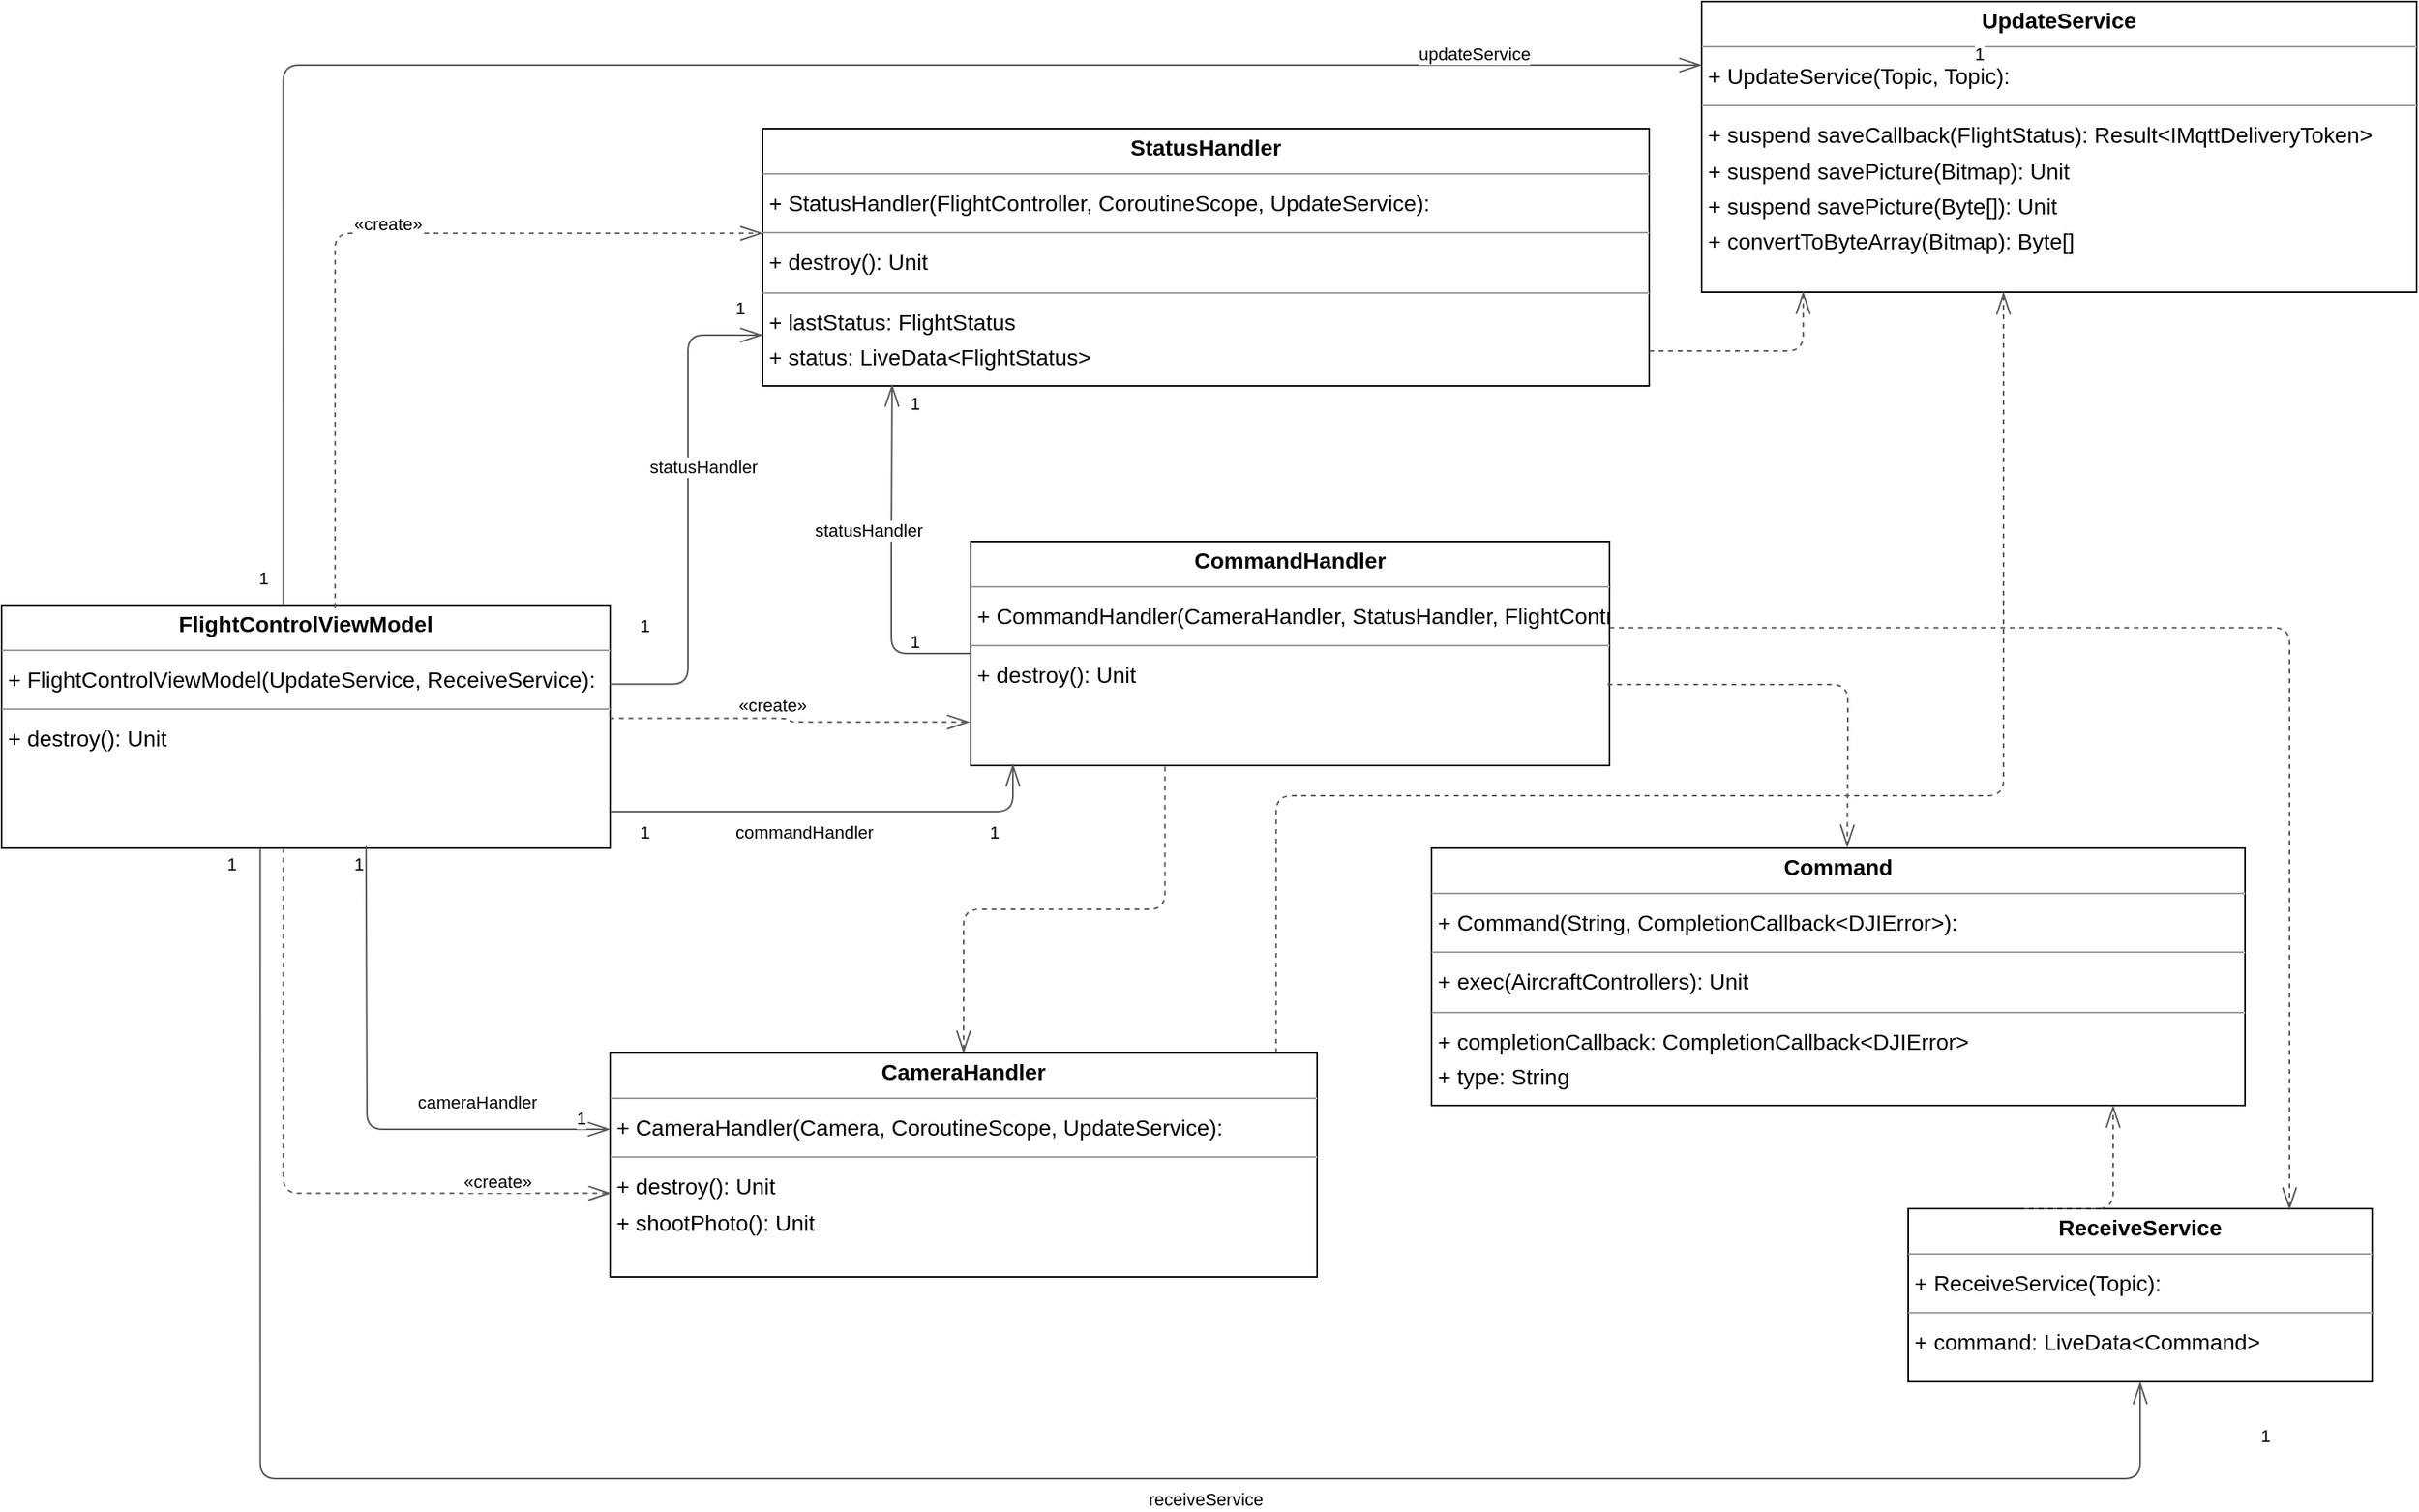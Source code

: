 <mxfile version="18.1.1" type="device"><diagram id="0XxAJfgdj6BCFB9jwxU4" name="Page-1"><mxGraphModel dx="3243" dy="2290" grid="1" gridSize="10" guides="1" tooltips="1" connect="1" arrows="1" fold="1" page="0" pageScale="1" pageWidth="827" pageHeight="1169" background="none" math="0" shadow="0"><root><mxCell id="0"/><mxCell id="1" parent="0"/><mxCell id="node5" value="&lt;p style=&quot;margin:0px;margin-top:4px;text-align:center;&quot;&gt;&lt;b&gt;CameraHandler&lt;/b&gt;&lt;/p&gt;&lt;hr size=&quot;1&quot;/&gt;&lt;p style=&quot;margin:0 0 0 4px;line-height:1.6;&quot;&gt;+ CameraHandler(Camera, CoroutineScope, UpdateService): &lt;/p&gt;&lt;hr size=&quot;1&quot;/&gt;&lt;p style=&quot;margin:0 0 0 4px;line-height:1.6;&quot;&gt;+ destroy(): Unit&lt;br/&gt;+ shootPhoto(): Unit&lt;/p&gt;" style="verticalAlign=top;align=left;overflow=fill;fontSize=14;fontFamily=Helvetica;html=1;rounded=0;shadow=0;comic=0;labelBackgroundColor=none;strokeWidth=1;" parent="1" vertex="1"><mxGeometry x="173" y="-78" width="445" height="141" as="geometry"/></mxCell><mxCell id="node6" value="&lt;p style=&quot;margin:0px;margin-top:4px;text-align:center;&quot;&gt;&lt;b&gt;Command&lt;/b&gt;&lt;/p&gt;&lt;hr size=&quot;1&quot;/&gt;&lt;p style=&quot;margin:0 0 0 4px;line-height:1.6;&quot;&gt;+ Command(String, CompletionCallback&amp;lt;DJIError&amp;gt;): &lt;/p&gt;&lt;hr size=&quot;1&quot;/&gt;&lt;p style=&quot;margin:0 0 0 4px;line-height:1.6;&quot;&gt;+ exec(AircraftControllers): Unit&lt;/p&gt;&lt;hr size=&quot;1&quot;/&gt;&lt;p style=&quot;margin:0 0 0 4px;line-height:1.6;&quot;&gt;+ completionCallback: CompletionCallback&amp;lt;DJIError&amp;gt;&lt;br/&gt;+ type: String&lt;/p&gt;" style="verticalAlign=top;align=left;overflow=fill;fontSize=14;fontFamily=Helvetica;html=1;rounded=0;shadow=0;comic=0;labelBackgroundColor=none;strokeWidth=1;" parent="1" vertex="1"><mxGeometry x="690" y="-207" width="512" height="162" as="geometry"/></mxCell><mxCell id="node4" value="&lt;p style=&quot;margin:0px;margin-top:4px;text-align:center;&quot;&gt;&lt;b&gt;CommandHandler&lt;/b&gt;&lt;/p&gt;&lt;hr size=&quot;1&quot;/&gt;&lt;p style=&quot;margin:0 0 0 4px;line-height:1.6;&quot;&gt;+ CommandHandler(CameraHandler, StatusHandler, FlightController, ReceiveService): &lt;/p&gt;&lt;hr size=&quot;1&quot;/&gt;&lt;p style=&quot;margin:0 0 0 4px;line-height:1.6;&quot;&gt;+ destroy(): Unit&lt;/p&gt;" style="verticalAlign=top;align=left;overflow=fill;fontSize=14;fontFamily=Helvetica;html=1;rounded=0;shadow=0;comic=0;labelBackgroundColor=none;strokeWidth=1;" parent="1" vertex="1"><mxGeometry x="400" y="-400" width="402" height="141" as="geometry"/></mxCell><mxCell id="node3" value="&lt;p style=&quot;margin:0px;margin-top:4px;text-align:center;&quot;&gt;&lt;b&gt;FlightControlViewModel&lt;/b&gt;&lt;/p&gt;&lt;hr size=&quot;1&quot;/&gt;&lt;p style=&quot;margin:0 0 0 4px;line-height:1.6;&quot;&gt;+ FlightControlViewModel(UpdateService, ReceiveService): &lt;/p&gt;&lt;hr size=&quot;1&quot;/&gt;&lt;p style=&quot;margin:0 0 0 4px;line-height:1.6;&quot;&gt;+ destroy(): Unit&lt;/p&gt;" style="verticalAlign=top;align=left;overflow=fill;fontSize=14;fontFamily=Helvetica;html=1;rounded=0;shadow=0;comic=0;labelBackgroundColor=none;strokeWidth=1;" parent="1" vertex="1"><mxGeometry x="-210" y="-360" width="383" height="153" as="geometry"/></mxCell><mxCell id="node0" value="&lt;p style=&quot;margin:0px;margin-top:4px;text-align:center;&quot;&gt;&lt;b&gt;ReceiveService&lt;/b&gt;&lt;/p&gt;&lt;hr size=&quot;1&quot;/&gt;&lt;p style=&quot;margin:0 0 0 4px;line-height:1.6;&quot;&gt;+ ReceiveService(Topic): &lt;/p&gt;&lt;hr size=&quot;1&quot;/&gt;&lt;p style=&quot;margin:0 0 0 4px;line-height:1.6;&quot;&gt;+ command: LiveData&amp;lt;Command&amp;gt;&lt;/p&gt;" style="verticalAlign=top;align=left;overflow=fill;fontSize=14;fontFamily=Helvetica;html=1;rounded=0;shadow=0;comic=0;labelBackgroundColor=none;strokeWidth=1;" parent="1" vertex="1"><mxGeometry x="990" y="20" width="292" height="109" as="geometry"/></mxCell><mxCell id="node2" value="&lt;p style=&quot;margin:0px;margin-top:4px;text-align:center;&quot;&gt;&lt;b&gt;StatusHandler&lt;/b&gt;&lt;/p&gt;&lt;hr size=&quot;1&quot;/&gt;&lt;p style=&quot;margin:0 0 0 4px;line-height:1.6;&quot;&gt;+ StatusHandler(FlightController, CoroutineScope, UpdateService): &lt;/p&gt;&lt;hr size=&quot;1&quot;/&gt;&lt;p style=&quot;margin:0 0 0 4px;line-height:1.6;&quot;&gt;+ destroy(): Unit&lt;/p&gt;&lt;hr size=&quot;1&quot;/&gt;&lt;p style=&quot;margin:0 0 0 4px;line-height:1.6;&quot;&gt;+ lastStatus: FlightStatus&lt;br/&gt;+ status: LiveData&amp;lt;FlightStatus&amp;gt;&lt;/p&gt;" style="verticalAlign=top;align=left;overflow=fill;fontSize=14;fontFamily=Helvetica;html=1;rounded=0;shadow=0;comic=0;labelBackgroundColor=none;strokeWidth=1;" parent="1" vertex="1"><mxGeometry x="269" y="-660" width="558" height="162" as="geometry"/></mxCell><mxCell id="node1" value="&lt;p style=&quot;margin:0px;margin-top:4px;text-align:center;&quot;&gt;&lt;b&gt;UpdateService&lt;/b&gt;&lt;/p&gt;&lt;hr size=&quot;1&quot;/&gt;&lt;p style=&quot;margin:0 0 0 4px;line-height:1.6;&quot;&gt;+ UpdateService(Topic, Topic): &lt;/p&gt;&lt;hr size=&quot;1&quot;/&gt;&lt;p style=&quot;margin:0 0 0 4px;line-height:1.6;&quot;&gt;+ suspend  saveCallback(FlightStatus): Result&amp;lt;IMqttDeliveryToken&amp;gt;&lt;br/&gt;+ suspend  savePicture(Bitmap): Unit&lt;br/&gt;+ suspend  savePicture(Byte[]): Unit&lt;br/&gt;+ convertToByteArray(Bitmap): Byte[]&lt;/p&gt;" style="verticalAlign=top;align=left;overflow=fill;fontSize=14;fontFamily=Helvetica;html=1;rounded=0;shadow=0;comic=0;labelBackgroundColor=none;strokeWidth=1;" parent="1" vertex="1"><mxGeometry x="860" y="-740" width="450" height="183" as="geometry"/></mxCell><mxCell id="edge4" value="" style="html=1;rounded=1;edgeStyle=orthogonalEdgeStyle;dashed=1;startArrow=none;endArrow=openThin;endSize=12;strokeColor=#595959;exitX=0.942;exitY=0.000;exitDx=0;exitDy=0;" parent="1" source="node5" target="node1" edge="1"><mxGeometry width="50" height="50" relative="1" as="geometry"><Array as="points"><mxPoint x="592" y="-240"/><mxPoint x="1050" y="-240"/></Array></mxGeometry></mxCell><mxCell id="edge0" value="" style="html=1;rounded=1;edgeStyle=orthogonalEdgeStyle;dashed=1;startArrow=none;endArrow=openThin;endSize=12;strokeColor=#595959;exitX=0.304;exitY=1.005;exitDx=0;exitDy=0;entryX=0.500;entryY=0.000;entryDx=0;entryDy=0;exitPerimeter=0;" parent="1" source="node4" target="node5" edge="1"><mxGeometry width="50" height="50" relative="1" as="geometry"><Array as="points"/></mxGeometry></mxCell><mxCell id="edge7" value="" style="html=1;rounded=1;edgeStyle=orthogonalEdgeStyle;dashed=1;startArrow=none;endArrow=openThin;endSize=12;strokeColor=#595959;exitX=0.997;exitY=0.638;exitDx=0;exitDy=0;entryX=0.511;entryY=-0.004;entryDx=0;entryDy=0;exitPerimeter=0;entryPerimeter=0;" parent="1" source="node4" target="node6" edge="1"><mxGeometry width="50" height="50" relative="1" as="geometry"><Array as="points"><mxPoint x="952" y="-310"/><mxPoint x="952" y="-270"/><mxPoint x="952" y="-270"/></Array></mxGeometry></mxCell><mxCell id="edge6" value="" style="html=1;rounded=1;edgeStyle=orthogonalEdgeStyle;dashed=1;startArrow=none;endArrow=openThin;endSize=12;strokeColor=#595959;exitX=1.000;exitY=0.385;exitDx=0;exitDy=0;entryX=0.825;entryY=0.006;entryDx=0;entryDy=0;entryPerimeter=0;" parent="1" source="node4" target="node0" edge="1"><mxGeometry width="50" height="50" relative="1" as="geometry"><Array as="points"><mxPoint x="1230" y="-346"/><mxPoint x="1230" y="21"/></Array><mxPoint x="1270" y="20" as="targetPoint"/></mxGeometry></mxCell><mxCell id="edge12" value="" style="html=1;rounded=1;edgeStyle=orthogonalEdgeStyle;dashed=0;startArrow=diamondThinstartSize=12;endArrow=openThin;endSize=12;strokeColor=#595959;exitX=0.000;exitY=0.500;exitDx=0;exitDy=0;entryX=0.146;entryY=0.994;entryDx=0;entryDy=0;entryPerimeter=0;" parent="1" source="node4" target="node2" edge="1"><mxGeometry width="50" height="50" relative="1" as="geometry"><Array as="points"><mxPoint x="350" y="-329"/><mxPoint x="350" y="-400"/><mxPoint x="351" y="-400"/></Array></mxGeometry></mxCell><mxCell id="label72" value="1" style="edgeLabel;resizable=0;html=1;align=left;verticalAlign=top;strokeColor=default;" parent="edge12" vertex="1" connectable="0"><mxGeometry x="190" y="-360" as="geometry"/></mxCell><mxCell id="label76" value="1" style="edgeLabel;resizable=0;html=1;align=left;verticalAlign=top;strokeColor=default;" parent="edge12" vertex="1" connectable="0"><mxGeometry x="360" y="-500" as="geometry"/></mxCell><mxCell id="label77" value="statusHandler" style="edgeLabel;resizable=0;html=1;align=left;verticalAlign=top;strokeColor=default;" parent="edge12" vertex="1" connectable="0"><mxGeometry x="300" y="-420" as="geometry"/></mxCell><mxCell id="edge8" value="" style="html=1;rounded=1;edgeStyle=orthogonalEdgeStyle;dashed=0;startArrow=diamondThinstartSize=12;endArrow=openThin;endSize=12;strokeColor=#595959;exitX=0.599;exitY=0.993;exitDx=0;exitDy=0;exitPerimeter=0;" parent="1" source="node3" target="node5" edge="1"><mxGeometry width="50" height="50" relative="1" as="geometry"><Array as="points"><mxPoint x="19" y="-207"/><mxPoint x="20" y="-207"/><mxPoint x="20" y="-30"/></Array></mxGeometry></mxCell><mxCell id="label48" value="1" style="edgeLabel;resizable=0;html=1;align=left;verticalAlign=top;strokeColor=default;" parent="edge8" vertex="1" connectable="0"><mxGeometry x="150" y="-50" as="geometry"/></mxCell><mxCell id="label52" value="1" style="edgeLabel;resizable=0;html=1;align=left;verticalAlign=top;strokeColor=default;" parent="edge8" vertex="1" connectable="0"><mxGeometry x="10" y="-210" as="geometry"/></mxCell><mxCell id="label53" value="cameraHandler" style="edgeLabel;resizable=0;html=1;align=left;verticalAlign=top;strokeColor=default;" parent="edge8" vertex="1" connectable="0"><mxGeometry x="50" y="-60" as="geometry"/></mxCell><mxCell id="edge10" value="" style="html=1;rounded=1;edgeStyle=orthogonalEdgeStyle;dashed=1;startArrow=none;endArrow=openThin;endSize=12;strokeColor=#595959;exitX=0.463;exitY=1.000;exitDx=0;exitDy=0;entryX=0.001;entryY=0.626;entryDx=0;entryDy=0;entryPerimeter=0;" parent="1" source="node3" target="node5" edge="1"><mxGeometry width="50" height="50" relative="1" as="geometry"><Array as="points"><mxPoint x="-33" y="10"/></Array><mxPoint x="290" y="10" as="targetPoint"/></mxGeometry></mxCell><mxCell id="label62" value="«create»" style="edgeLabel;resizable=0;html=1;align=left;verticalAlign=top;strokeColor=default;" parent="edge10" vertex="1" connectable="0"><mxGeometry x="79" y="-10" as="geometry"/></mxCell><mxCell id="edge1" value="" style="html=1;rounded=1;edgeStyle=orthogonalEdgeStyle;dashed=1;startArrow=none;endArrow=openThin;endSize=12;strokeColor=#595959;exitX=0.999;exitY=0.466;exitDx=0;exitDy=0;entryX=-0.002;entryY=0.806;entryDx=0;entryDy=0;entryPerimeter=0;exitPerimeter=0;" parent="1" source="node3" target="node4" edge="1"><mxGeometry width="50" height="50" relative="1" as="geometry"><Array as="points"/></mxGeometry></mxCell><mxCell id="label8" value="«create»" style="edgeLabel;resizable=0;html=1;align=left;verticalAlign=top;strokeColor=default;" parent="edge1" vertex="1" connectable="0"><mxGeometry x="252" y="-310" as="geometry"/></mxCell><mxCell id="edge11" value="" style="html=1;rounded=1;edgeStyle=orthogonalEdgeStyle;dashed=0;startArrow=diamondThinstartSize=12;endArrow=openThin;endSize=12;strokeColor=#595959;entryX=0.066;entryY=0.993;entryDx=0;entryDy=0;entryPerimeter=0;" parent="1" source="node3" target="node4" edge="1"><mxGeometry width="50" height="50" relative="1" as="geometry"><Array as="points"><mxPoint x="427" y="-230"/></Array></mxGeometry></mxCell><mxCell id="label66" value="1" style="edgeLabel;resizable=0;html=1;align=left;verticalAlign=top;strokeColor=default;" parent="edge11" vertex="1" connectable="0"><mxGeometry x="410" y="-230" as="geometry"/></mxCell><mxCell id="label70" value="1" style="edgeLabel;resizable=0;html=1;align=left;verticalAlign=top;strokeColor=default;" parent="edge11" vertex="1" connectable="0"><mxGeometry x="190" y="-230" as="geometry"/></mxCell><mxCell id="label71" value="commandHandler" style="edgeLabel;resizable=0;html=1;align=left;verticalAlign=top;strokeColor=default;" parent="edge11" vertex="1" connectable="0"><mxGeometry x="250" y="-230" as="geometry"/></mxCell><mxCell id="edge3" value="" style="html=1;rounded=1;edgeStyle=orthogonalEdgeStyle;dashed=0;startArrow=diamondThinstartSize=12;endArrow=openThin;endSize=12;strokeColor=#595959;exitX=0.425;exitY=1.000;exitDx=0;exitDy=0;entryX=0.500;entryY=1.000;entryDx=0;entryDy=0;" parent="1" source="node3" target="node0" edge="1"><mxGeometry width="50" height="50" relative="1" as="geometry"><Array as="points"><mxPoint x="-47" y="190"/><mxPoint x="1136" y="190"/></Array></mxGeometry></mxCell><mxCell id="label18" value="1" style="edgeLabel;resizable=0;html=1;align=left;verticalAlign=top;strokeColor=default;" parent="edge3" vertex="1" connectable="0"><mxGeometry x="1210" y="150" as="geometry"/></mxCell><mxCell id="label22" value="1" style="edgeLabel;resizable=0;html=1;align=left;verticalAlign=top;strokeColor=default;" parent="edge3" vertex="1" connectable="0"><mxGeometry x="-70" y="-210" as="geometry"/></mxCell><mxCell id="label23" value="receiveService" style="edgeLabel;resizable=0;html=1;align=left;verticalAlign=top;strokeColor=default;" parent="edge3" vertex="1" connectable="0"><mxGeometry x="510" y="190" as="geometry"/></mxCell><mxCell id="edge13" value="" style="html=1;rounded=1;edgeStyle=orthogonalEdgeStyle;dashed=1;startArrow=none;endArrow=openThin;endSize=12;strokeColor=#595959;exitX=0.548;exitY=0.011;exitDx=0;exitDy=0;entryX=0.000;entryY=0.407;entryDx=0;entryDy=0;exitPerimeter=0;" parent="1" source="node3" target="node2" edge="1"><mxGeometry width="50" height="50" relative="1" as="geometry"><Array as="points"><mxPoint y="-594"/></Array></mxGeometry></mxCell><mxCell id="label80" value="«create»" style="edgeLabel;resizable=0;html=1;align=left;verticalAlign=top;strokeColor=default;" parent="edge13" vertex="1" connectable="0"><mxGeometry x="10" y="-613" as="geometry"/></mxCell><mxCell id="edge14" value="" style="html=1;rounded=1;edgeStyle=orthogonalEdgeStyle;dashed=0;startArrow=diamondThinstartSize=12;endArrow=openThin;endSize=12;strokeColor=#595959;exitX=0.999;exitY=0.167;exitDx=0;exitDy=0;exitPerimeter=0;" parent="1" edge="1"><mxGeometry width="50" height="50" relative="1" as="geometry"><Array as="points"><mxPoint x="222" y="-310"/><mxPoint x="222" y="-530"/></Array><mxPoint x="172.598" y="-310.284" as="sourcePoint"/><mxPoint x="269" y="-530" as="targetPoint"/></mxGeometry></mxCell><mxCell id="label84" value="1" style="edgeLabel;resizable=0;html=1;align=left;verticalAlign=top;strokeColor=default;" parent="edge14" vertex="1" connectable="0"><mxGeometry x="250" y="-560" as="geometry"/></mxCell><mxCell id="label88" value="1" style="edgeLabel;resizable=0;html=1;align=left;verticalAlign=top;strokeColor=default;" parent="edge14" vertex="1" connectable="0"><mxGeometry x="360" y="-350" as="geometry"/></mxCell><mxCell id="label89" value="statusHandler" style="edgeLabel;resizable=0;html=1;align=left;verticalAlign=top;strokeColor=default;" parent="edge14" vertex="1" connectable="0"><mxGeometry x="196" y="-460" as="geometry"/></mxCell><mxCell id="edge9" value="" style="html=1;rounded=1;edgeStyle=orthogonalEdgeStyle;dashed=0;startArrow=diamondThinstartSize=12;endArrow=openThin;endSize=12;strokeColor=#595959;exitX=0.463;exitY=0.000;exitDx=0;exitDy=0;" parent="1" source="node3" edge="1"><mxGeometry width="50" height="50" relative="1" as="geometry"><Array as="points"><mxPoint x="-33" y="-700"/></Array><mxPoint x="860" y="-700" as="targetPoint"/></mxGeometry></mxCell><mxCell id="label54" value="1" style="edgeLabel;resizable=0;html=1;align=left;verticalAlign=top;strokeColor=default;" parent="edge9" vertex="1" connectable="0"><mxGeometry x="1030" y="-720" as="geometry"/></mxCell><mxCell id="label58" value="1" style="edgeLabel;resizable=0;html=1;align=left;verticalAlign=top;strokeColor=default;" parent="edge9" vertex="1" connectable="0"><mxGeometry x="-50" y="-390" as="geometry"/></mxCell><mxCell id="label59" value="updateService" style="edgeLabel;resizable=0;html=1;align=left;verticalAlign=top;strokeColor=default;" parent="edge9" vertex="1" connectable="0"><mxGeometry x="680" y="-720" as="geometry"/></mxCell><mxCell id="edge5" value="" style="html=1;rounded=1;edgeStyle=orthogonalEdgeStyle;dashed=1;startArrow=none;endArrow=openThin;endSize=12;strokeColor=#595959;exitX=0.25;exitY=0;exitDx=0;exitDy=0;entryX=0.837;entryY=1.006;entryDx=0;entryDy=0;entryPerimeter=0;" parent="1" source="node0" target="node6" edge="1"><mxGeometry width="50" height="50" relative="1" as="geometry"><Array as="points"><mxPoint x="1119" y="20"/><mxPoint x="1119" y="-45"/><mxPoint x="1119" y="-45"/></Array><mxPoint x="1080" y="-45" as="targetPoint"/></mxGeometry></mxCell><mxCell id="edge2" value="" style="html=1;rounded=1;edgeStyle=orthogonalEdgeStyle;dashed=1;startArrow=none;endArrow=openThin;endSize=12;strokeColor=#595959;entryX=0.142;entryY=0.998;entryDx=0;entryDy=0;entryPerimeter=0;" parent="1" source="node2" target="node1" edge="1"><mxGeometry width="50" height="50" relative="1" as="geometry"><Array as="points"><mxPoint x="924" y="-520"/></Array><mxPoint x="1060" y="-630" as="targetPoint"/></mxGeometry></mxCell></root></mxGraphModel></diagram></mxfile>